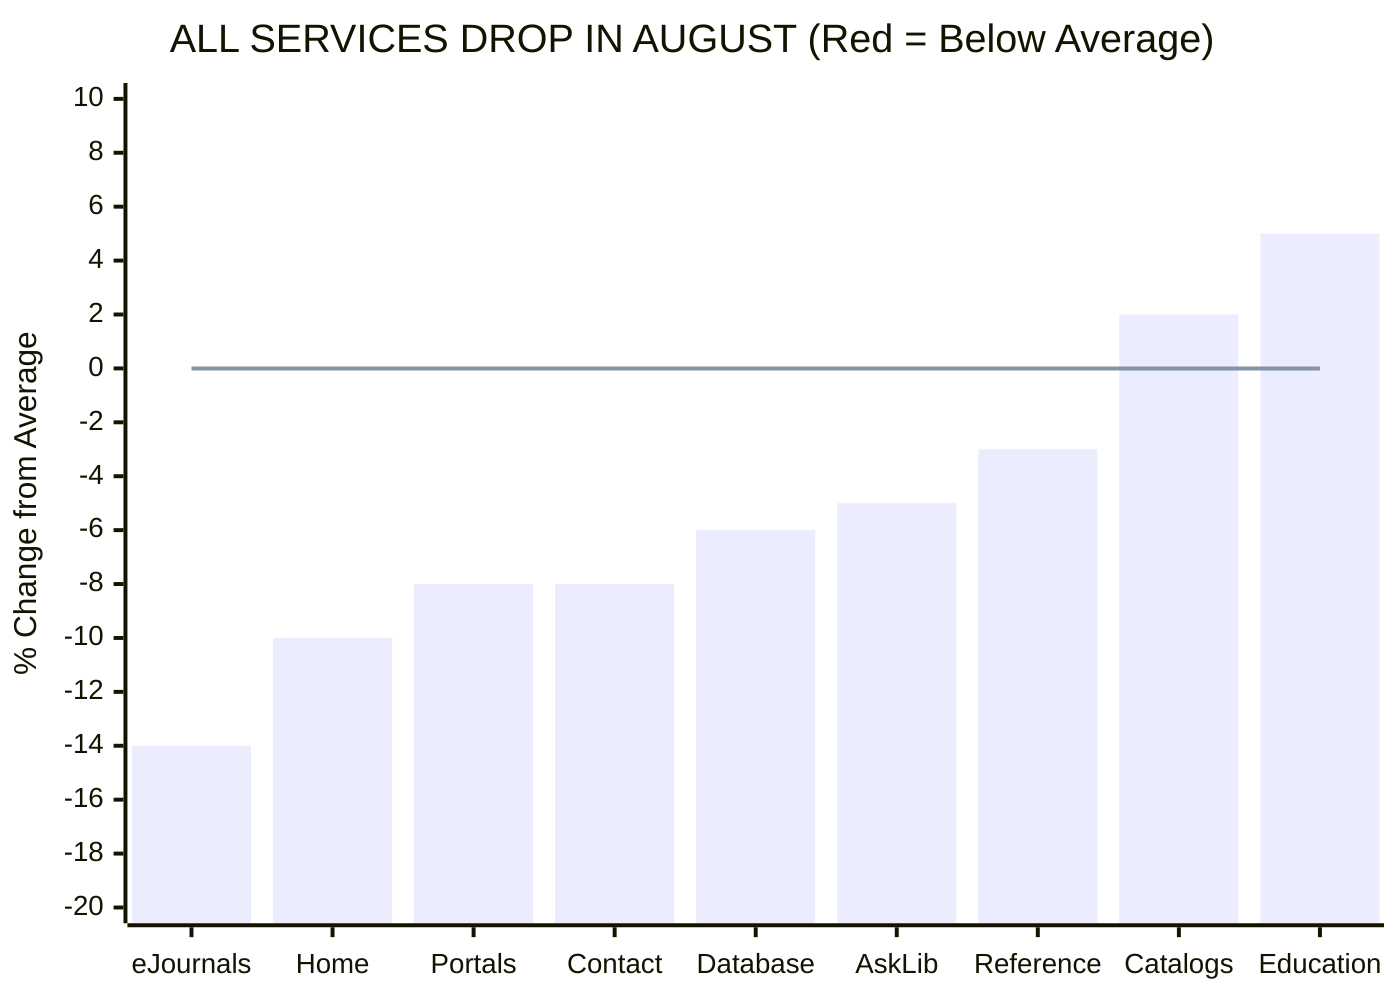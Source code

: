 xychart-beta
    title "ALL SERVICES DROP IN AUGUST (Red = Below Average)"
    x-axis [eJournals, Home, Portals, Contact, Database, AskLib, Reference, Catalogs, Education]
    y-axis "% Change from Average" -20 --> 10
    bar [-14, -10, -8, -8, -6, -5, -3, 2, 5]
    line [0, 0, 0, 0, 0, 0, 0, 0, 0]